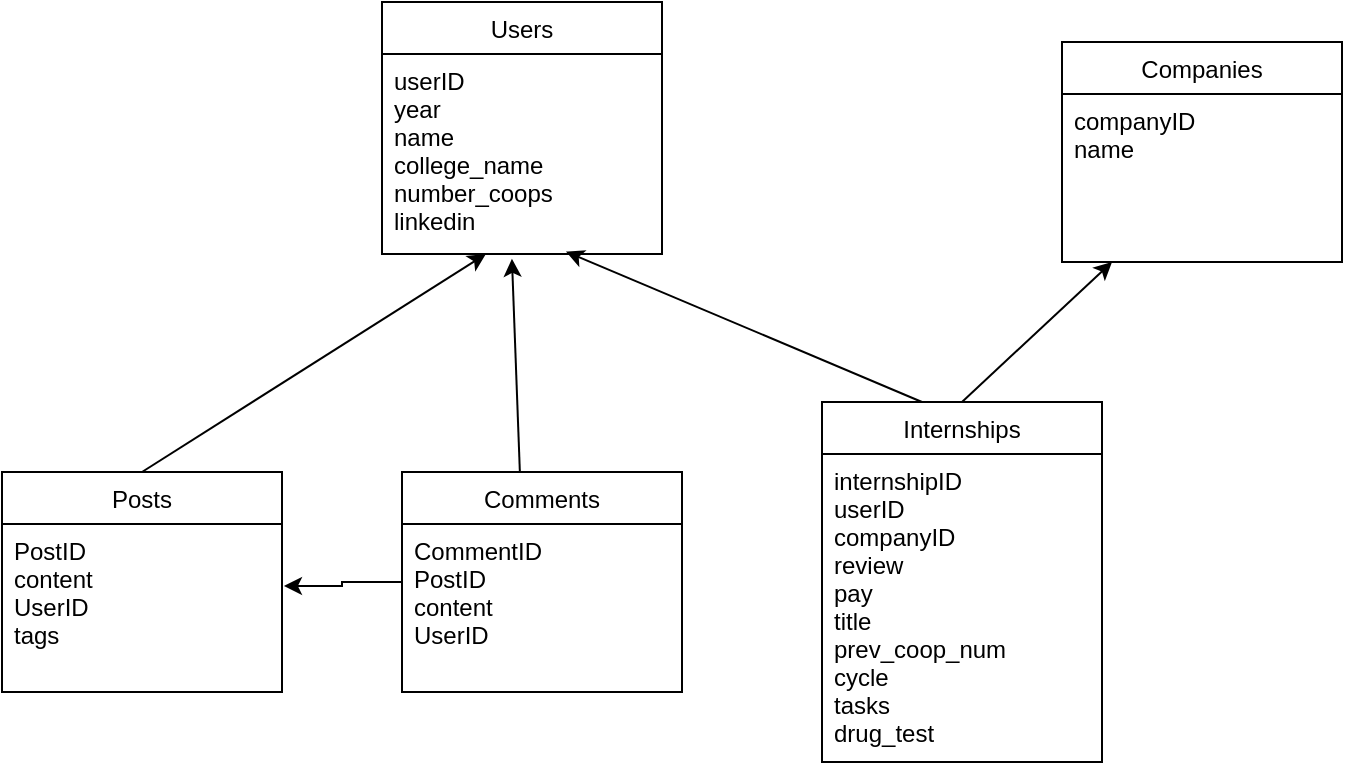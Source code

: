 <mxfile version="20.3.3" type="device"><diagram id="plPeuyqx7ueBzCHxMFG0" name="Page-1"><mxGraphModel dx="1426" dy="794" grid="1" gridSize="10" guides="1" tooltips="1" connect="1" arrows="1" fold="1" page="1" pageScale="1" pageWidth="850" pageHeight="1100" math="0" shadow="0"><root><mxCell id="0"/><mxCell id="1" parent="0"/><mxCell id="mK_eC7RGvjZDNW8QHOFk-5" value="Users" style="swimlane;fontStyle=0;childLayout=stackLayout;horizontal=1;startSize=26;fillColor=none;horizontalStack=0;resizeParent=1;resizeParentMax=0;resizeLast=0;collapsible=1;marginBottom=0;" vertex="1" parent="1"><mxGeometry x="220" y="90" width="140" height="126" as="geometry"/></mxCell><mxCell id="mK_eC7RGvjZDNW8QHOFk-7" value="userID&#10;year &#10;name&#10;college_name&#10;number_coops&#10;linkedin&#10;&#10;" style="text;strokeColor=none;fillColor=none;align=left;verticalAlign=top;spacingLeft=4;spacingRight=4;overflow=hidden;rotatable=0;points=[[0,0.5],[1,0.5]];portConstraint=eastwest;" vertex="1" parent="mK_eC7RGvjZDNW8QHOFk-5"><mxGeometry y="26" width="140" height="100" as="geometry"/></mxCell><mxCell id="mK_eC7RGvjZDNW8QHOFk-9" value="Companies" style="swimlane;fontStyle=0;childLayout=stackLayout;horizontal=1;startSize=26;fillColor=none;horizontalStack=0;resizeParent=1;resizeParentMax=0;resizeLast=0;collapsible=1;marginBottom=0;" vertex="1" parent="1"><mxGeometry x="560" y="110" width="140" height="110" as="geometry"/></mxCell><mxCell id="mK_eC7RGvjZDNW8QHOFk-10" value="companyID&#10;name&#10;" style="text;strokeColor=none;fillColor=none;align=left;verticalAlign=top;spacingLeft=4;spacingRight=4;overflow=hidden;rotatable=0;points=[[0,0.5],[1,0.5]];portConstraint=eastwest;" vertex="1" parent="mK_eC7RGvjZDNW8QHOFk-9"><mxGeometry y="26" width="140" height="84" as="geometry"/></mxCell><mxCell id="mK_eC7RGvjZDNW8QHOFk-11" value="Internships" style="swimlane;fontStyle=0;childLayout=stackLayout;horizontal=1;startSize=26;fillColor=none;horizontalStack=0;resizeParent=1;resizeParentMax=0;resizeLast=0;collapsible=1;marginBottom=0;" vertex="1" parent="1"><mxGeometry x="440" y="290" width="140" height="180" as="geometry"/></mxCell><mxCell id="mK_eC7RGvjZDNW8QHOFk-12" value="internshipID&#10;userID&#10;companyID&#10;review&#10;pay&#10;title&#10;prev_coop_num&#10;cycle&#10;tasks&#10;drug_test" style="text;strokeColor=none;fillColor=none;align=left;verticalAlign=top;spacingLeft=4;spacingRight=4;overflow=hidden;rotatable=0;points=[[0,0.5],[1,0.5]];portConstraint=eastwest;" vertex="1" parent="mK_eC7RGvjZDNW8QHOFk-11"><mxGeometry y="26" width="140" height="154" as="geometry"/></mxCell><mxCell id="mK_eC7RGvjZDNW8QHOFk-20" value="Posts" style="swimlane;fontStyle=0;childLayout=stackLayout;horizontal=1;startSize=26;fillColor=none;horizontalStack=0;resizeParent=1;resizeParentMax=0;resizeLast=0;collapsible=1;marginBottom=0;" vertex="1" parent="1"><mxGeometry x="30" y="325" width="140" height="110" as="geometry"/></mxCell><mxCell id="mK_eC7RGvjZDNW8QHOFk-21" value="PostID&#10;content&#10;UserID&#10;tags" style="text;strokeColor=none;fillColor=none;align=left;verticalAlign=top;spacingLeft=4;spacingRight=4;overflow=hidden;rotatable=0;points=[[0,0.5],[1,0.5]];portConstraint=eastwest;" vertex="1" parent="mK_eC7RGvjZDNW8QHOFk-20"><mxGeometry y="26" width="140" height="84" as="geometry"/></mxCell><mxCell id="mK_eC7RGvjZDNW8QHOFk-30" value="" style="edgeStyle=orthogonalEdgeStyle;rounded=0;orthogonalLoop=1;jettySize=auto;html=1;entryX=1.007;entryY=0.369;entryDx=0;entryDy=0;entryPerimeter=0;" edge="1" parent="1" source="mK_eC7RGvjZDNW8QHOFk-22" target="mK_eC7RGvjZDNW8QHOFk-21"><mxGeometry relative="1" as="geometry"/></mxCell><mxCell id="mK_eC7RGvjZDNW8QHOFk-22" value="Comments" style="swimlane;fontStyle=0;childLayout=stackLayout;horizontal=1;startSize=26;fillColor=none;horizontalStack=0;resizeParent=1;resizeParentMax=0;resizeLast=0;collapsible=1;marginBottom=0;" vertex="1" parent="1"><mxGeometry x="230" y="325" width="140" height="110" as="geometry"/></mxCell><mxCell id="mK_eC7RGvjZDNW8QHOFk-23" value="CommentID&#10;PostID&#10;content&#10;UserID" style="text;strokeColor=none;fillColor=none;align=left;verticalAlign=top;spacingLeft=4;spacingRight=4;overflow=hidden;rotatable=0;points=[[0,0.5],[1,0.5]];portConstraint=eastwest;" vertex="1" parent="mK_eC7RGvjZDNW8QHOFk-22"><mxGeometry y="26" width="140" height="84" as="geometry"/></mxCell><mxCell id="mK_eC7RGvjZDNW8QHOFk-24" value="" style="endArrow=classic;html=1;rounded=0;exitX=0.5;exitY=0;exitDx=0;exitDy=0;entryX=0.371;entryY=1;entryDx=0;entryDy=0;entryPerimeter=0;" edge="1" parent="1" source="mK_eC7RGvjZDNW8QHOFk-20" target="mK_eC7RGvjZDNW8QHOFk-7"><mxGeometry width="50" height="50" relative="1" as="geometry"><mxPoint x="590" y="410" as="sourcePoint"/><mxPoint x="640" y="360" as="targetPoint"/></mxGeometry></mxCell><mxCell id="mK_eC7RGvjZDNW8QHOFk-25" value="" style="endArrow=classic;html=1;rounded=0;exitX=0.421;exitY=0;exitDx=0;exitDy=0;exitPerimeter=0;entryX=0.464;entryY=1.024;entryDx=0;entryDy=0;entryPerimeter=0;" edge="1" parent="1" source="mK_eC7RGvjZDNW8QHOFk-22" target="mK_eC7RGvjZDNW8QHOFk-7"><mxGeometry width="50" height="50" relative="1" as="geometry"><mxPoint x="590" y="410" as="sourcePoint"/><mxPoint x="640" y="360" as="targetPoint"/></mxGeometry></mxCell><mxCell id="mK_eC7RGvjZDNW8QHOFk-27" value="" style="endArrow=classic;html=1;rounded=0;exitX=0.357;exitY=0;exitDx=0;exitDy=0;exitPerimeter=0;entryX=0.657;entryY=0.988;entryDx=0;entryDy=0;entryPerimeter=0;" edge="1" parent="1" source="mK_eC7RGvjZDNW8QHOFk-11" target="mK_eC7RGvjZDNW8QHOFk-7"><mxGeometry width="50" height="50" relative="1" as="geometry"><mxPoint x="328.94" y="335" as="sourcePoint"/><mxPoint x="294.96" y="212.016" as="targetPoint"/></mxGeometry></mxCell><mxCell id="mK_eC7RGvjZDNW8QHOFk-28" value="" style="endArrow=classic;html=1;rounded=0;exitX=0.5;exitY=0;exitDx=0;exitDy=0;" edge="1" parent="1" source="mK_eC7RGvjZDNW8QHOFk-11" target="mK_eC7RGvjZDNW8QHOFk-10"><mxGeometry width="50" height="50" relative="1" as="geometry"><mxPoint x="499.98" y="300" as="sourcePoint"/><mxPoint x="321.98" y="208.992" as="targetPoint"/></mxGeometry></mxCell></root></mxGraphModel></diagram></mxfile>